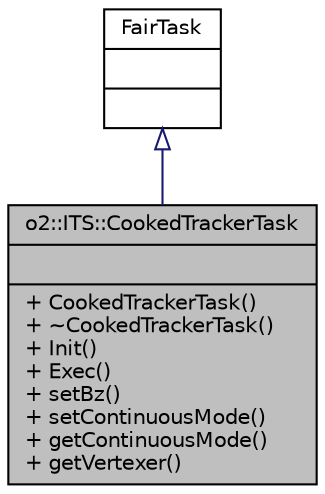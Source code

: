 digraph "o2::ITS::CookedTrackerTask"
{
 // INTERACTIVE_SVG=YES
  bgcolor="transparent";
  edge [fontname="Helvetica",fontsize="10",labelfontname="Helvetica",labelfontsize="10"];
  node [fontname="Helvetica",fontsize="10",shape=record];
  Node1 [label="{o2::ITS::CookedTrackerTask\n||+ CookedTrackerTask()\l+ ~CookedTrackerTask()\l+ Init()\l+ Exec()\l+ setBz()\l+ setContinuousMode()\l+ getContinuousMode()\l+ getVertexer()\l}",height=0.2,width=0.4,color="black", fillcolor="grey75", style="filled" fontcolor="black"];
  Node2 -> Node1 [dir="back",color="midnightblue",fontsize="10",style="solid",arrowtail="onormal",fontname="Helvetica"];
  Node2 [label="{FairTask\n||}",height=0.2,width=0.4,color="black",URL="$d2/d9e/classFairTask.html"];
}
